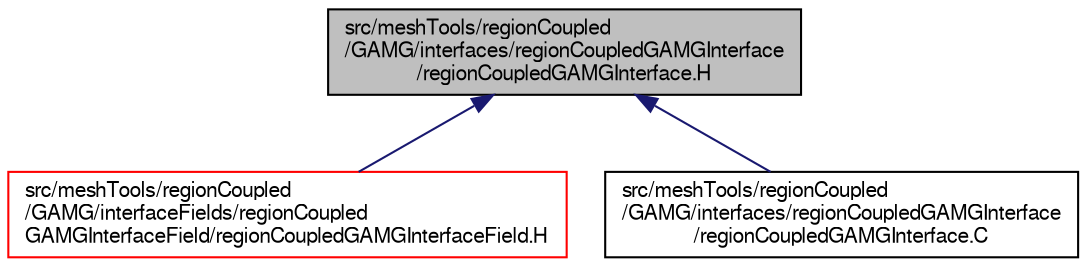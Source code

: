 digraph "src/meshTools/regionCoupled/GAMG/interfaces/regionCoupledGAMGInterface/regionCoupledGAMGInterface.H"
{
  bgcolor="transparent";
  edge [fontname="FreeSans",fontsize="10",labelfontname="FreeSans",labelfontsize="10"];
  node [fontname="FreeSans",fontsize="10",shape=record];
  Node251 [label="src/meshTools/regionCoupled\l/GAMG/interfaces/regionCoupledGAMGInterface\l/regionCoupledGAMGInterface.H",height=0.2,width=0.4,color="black", fillcolor="grey75", style="filled", fontcolor="black"];
  Node251 -> Node252 [dir="back",color="midnightblue",fontsize="10",style="solid",fontname="FreeSans"];
  Node252 [label="src/meshTools/regionCoupled\l/GAMG/interfaceFields/regionCoupled\lGAMGInterfaceField/regionCoupledGAMGInterfaceField.H",height=0.2,width=0.4,color="red",URL="$a07697.html"];
  Node251 -> Node254 [dir="back",color="midnightblue",fontsize="10",style="solid",fontname="FreeSans"];
  Node254 [label="src/meshTools/regionCoupled\l/GAMG/interfaces/regionCoupledGAMGInterface\l/regionCoupledGAMGInterface.C",height=0.2,width=0.4,color="black",URL="$a07712.html"];
}

